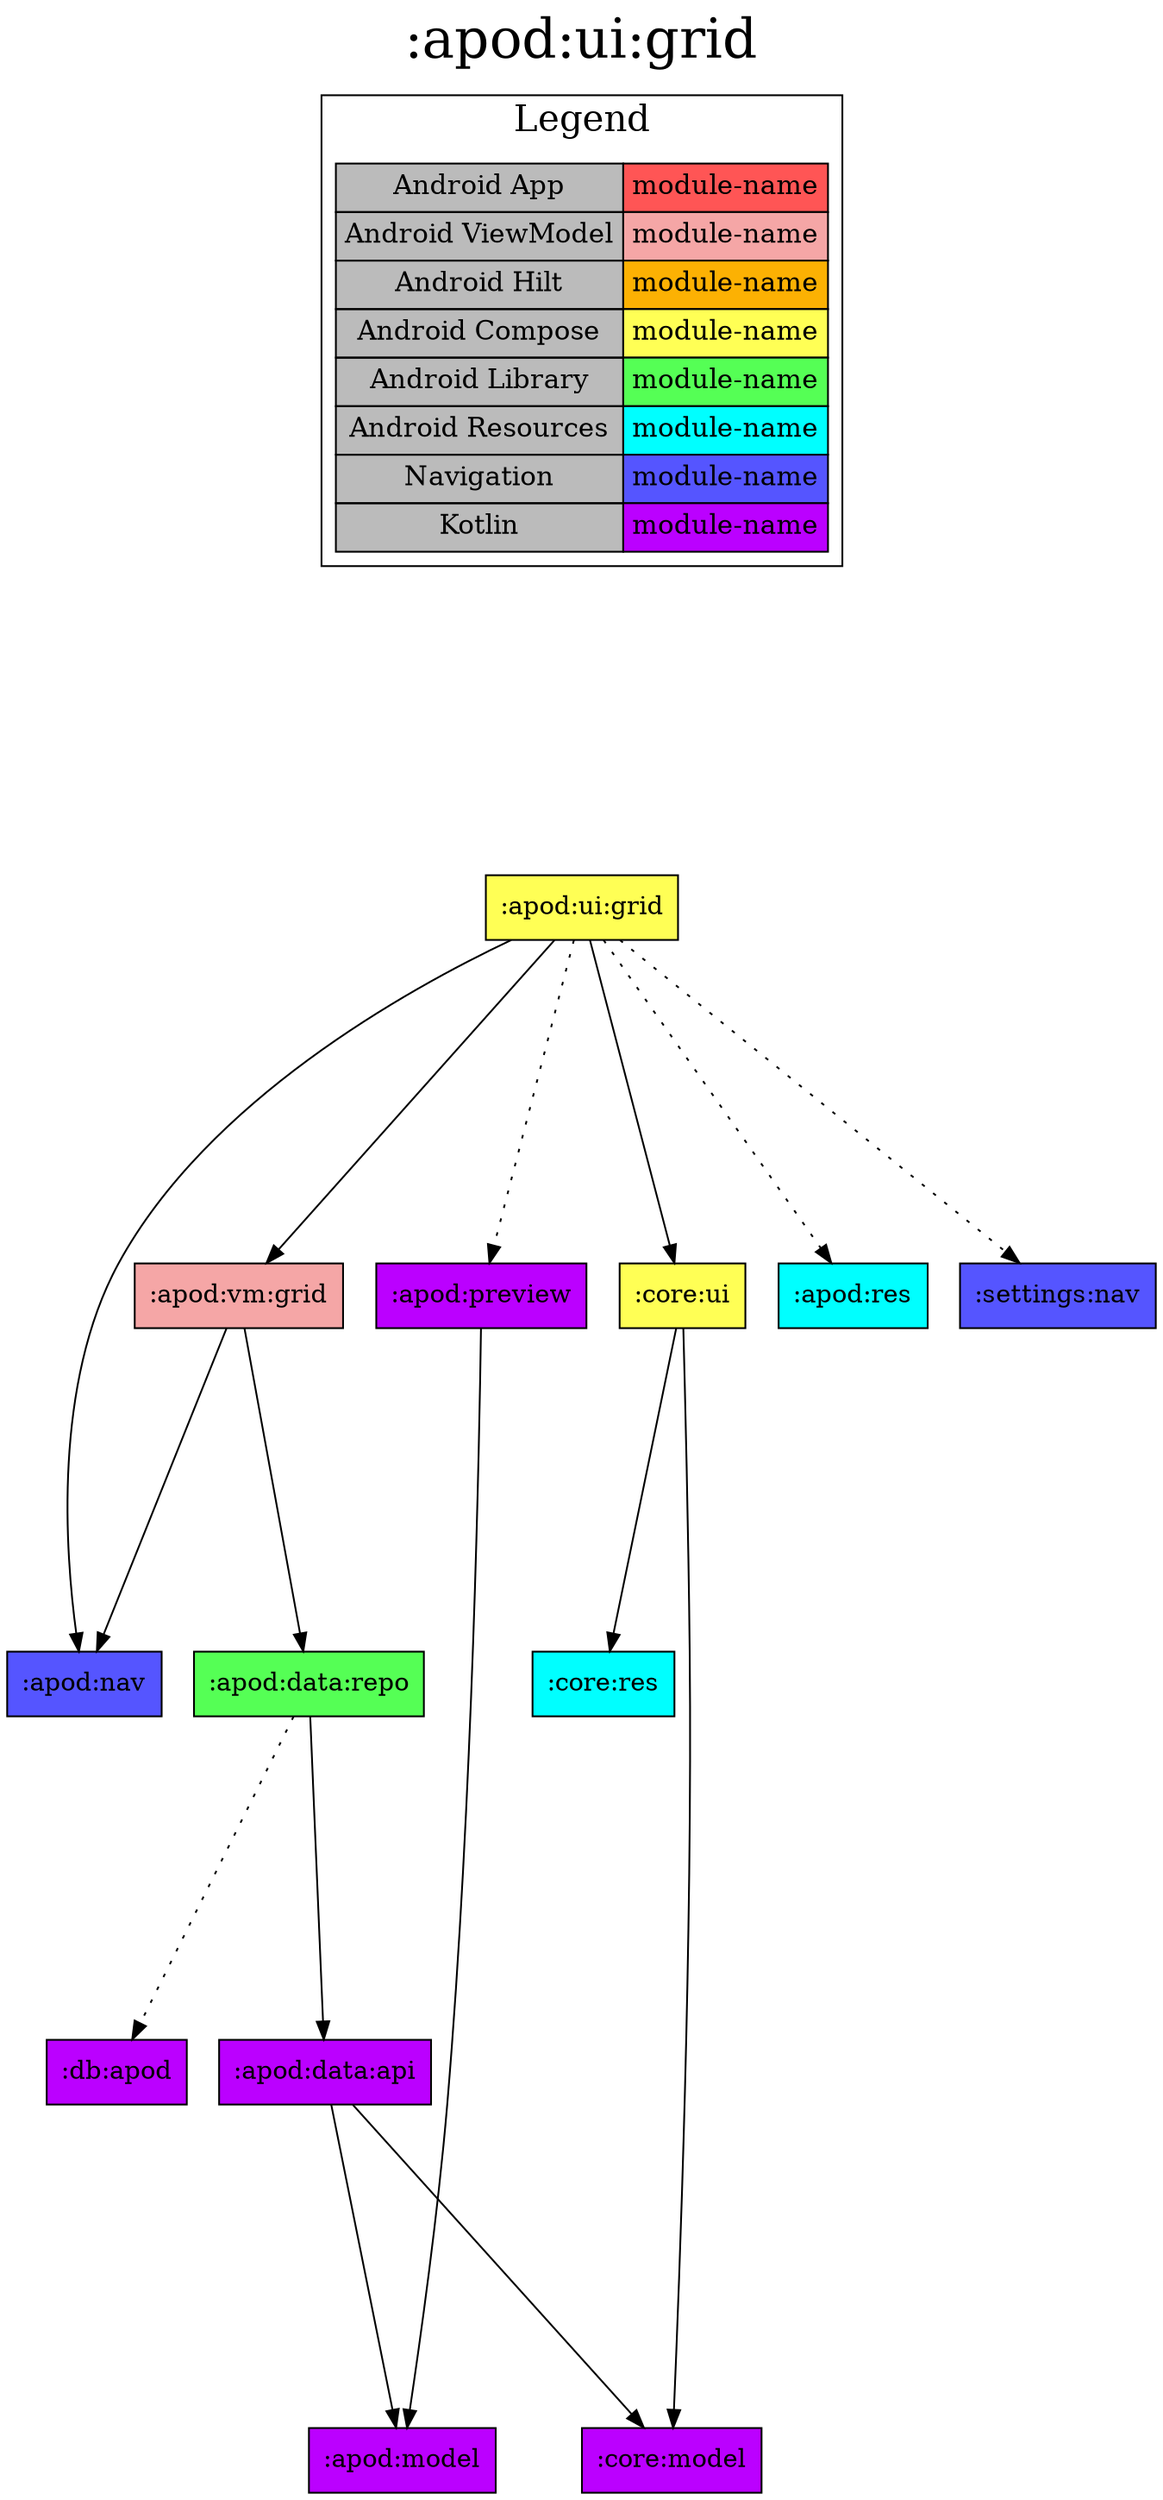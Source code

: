 digraph {
edge ["dir"="forward"]
graph ["dpi"="100","label"=":apod:ui:grid","labelloc"="t","fontsize"="30","ranksep"="2.5","rankdir"="TB"]
node ["style"="filled"]
":apod:ui:grid" ["fillcolor"="#FFFF55","shape"="box"]
":apod:nav" ["fillcolor"="#5555FF","shape"="box"]
":apod:vm:grid" ["fillcolor"="#F5A6A6","shape"="box"]
":apod:data:repo" ["fillcolor"="#55FF55","shape"="box"]
":apod:data:api" ["fillcolor"="#BB00FF","shape"="box"]
":apod:model" ["fillcolor"="#BB00FF","shape"="box"]
":core:model" ["fillcolor"="#BB00FF","shape"="box"]
":db:apod" ["fillcolor"="#BB00FF","shape"="box"]
":core:ui" ["fillcolor"="#FFFF55","shape"="box"]
":core:res" ["fillcolor"="#00FFFF","shape"="box"]
":apod:preview" ["fillcolor"="#BB00FF","shape"="box"]
":apod:res" ["fillcolor"="#00FFFF","shape"="box"]
":settings:nav" ["fillcolor"="#5555FF","shape"="box"]
{
edge ["dir"="none"]
graph ["rank"="same"]
}
":apod:ui:grid" -> ":apod:nav"
":apod:ui:grid" -> ":apod:vm:grid"
":apod:ui:grid" -> ":core:ui"
":apod:ui:grid" -> ":apod:preview" ["style"="dotted"]
":apod:ui:grid" -> ":apod:res" ["style"="dotted"]
":apod:ui:grid" -> ":settings:nav" ["style"="dotted"]
":apod:vm:grid" -> ":apod:data:repo"
":apod:vm:grid" -> ":apod:nav"
":apod:data:repo" -> ":apod:data:api"
":apod:data:repo" -> ":db:apod" ["style"="dotted"]
":apod:data:api" -> ":apod:model"
":apod:data:api" -> ":core:model"
":core:ui" -> ":core:model"
":core:ui" -> ":core:res"
":apod:preview" -> ":apod:model"
subgraph "cluster_legend" {
edge ["dir"="none"]
graph ["label"="Legend","fontsize"="20"]
"Legend" ["style"="filled","fillcolor"="#bbbbbb","shape"="none","margin"="0","fontsize"="15","label"=<
<TABLE BORDER="0" CELLBORDER="1" CELLSPACING="0" CELLPADDING="4">
<TR><TD>Android App</TD><TD BGCOLOR="#FF5555">module-name</TD></TR>
<TR><TD>Android ViewModel</TD><TD BGCOLOR="#F5A6A6">module-name</TD></TR>
<TR><TD>Android Hilt</TD><TD BGCOLOR="#FCB103">module-name</TD></TR>
<TR><TD>Android Compose</TD><TD BGCOLOR="#FFFF55">module-name</TD></TR>
<TR><TD>Android Library</TD><TD BGCOLOR="#55FF55">module-name</TD></TR>
<TR><TD>Android Resources</TD><TD BGCOLOR="#00FFFF">module-name</TD></TR>
<TR><TD>Navigation</TD><TD BGCOLOR="#5555FF">module-name</TD></TR>
<TR><TD>Kotlin</TD><TD BGCOLOR="#BB00FF">module-name</TD></TR>
</TABLE>
>]
} -> ":apod:ui:grid" ["style"="invis"]
}
